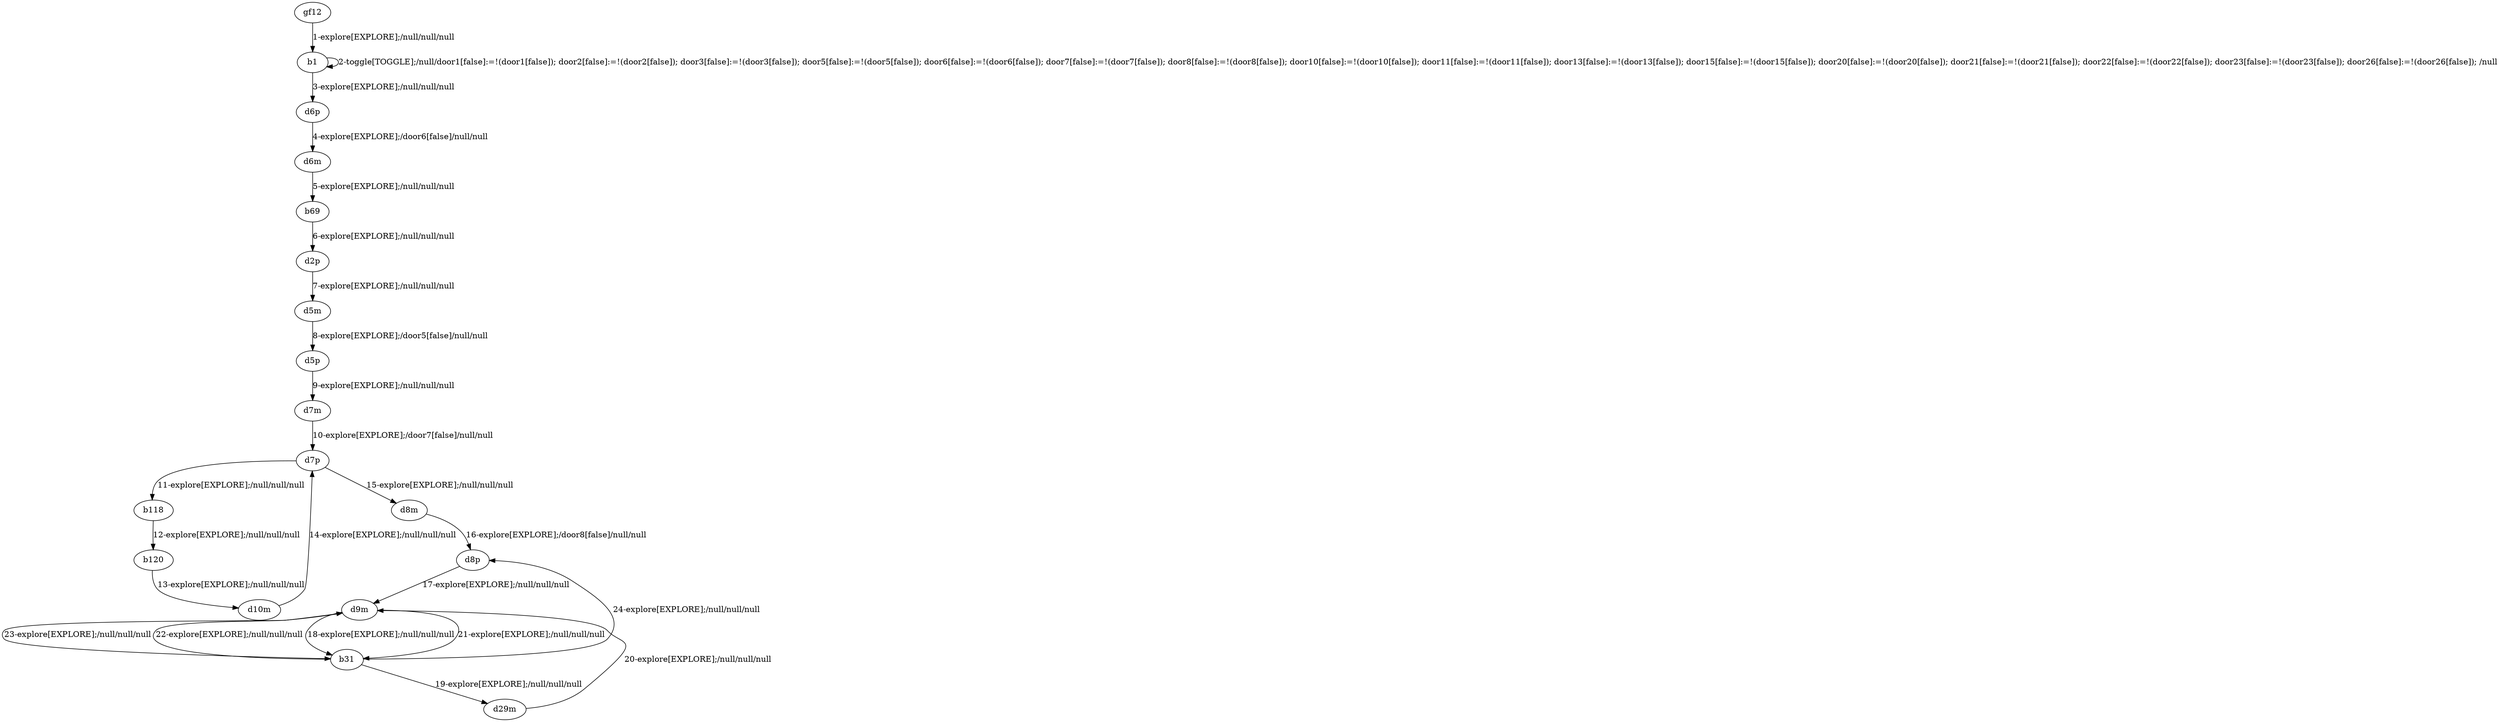 # Total number of goals covered by this test: 1
# b31 --> d8p

digraph g {
"gf12" -> "b1" [label = "1-explore[EXPLORE];/null/null/null"];
"b1" -> "b1" [label = "2-toggle[TOGGLE];/null/door1[false]:=!(door1[false]); door2[false]:=!(door2[false]); door3[false]:=!(door3[false]); door5[false]:=!(door5[false]); door6[false]:=!(door6[false]); door7[false]:=!(door7[false]); door8[false]:=!(door8[false]); door10[false]:=!(door10[false]); door11[false]:=!(door11[false]); door13[false]:=!(door13[false]); door15[false]:=!(door15[false]); door20[false]:=!(door20[false]); door21[false]:=!(door21[false]); door22[false]:=!(door22[false]); door23[false]:=!(door23[false]); door26[false]:=!(door26[false]); /null"];
"b1" -> "d6p" [label = "3-explore[EXPLORE];/null/null/null"];
"d6p" -> "d6m" [label = "4-explore[EXPLORE];/door6[false]/null/null"];
"d6m" -> "b69" [label = "5-explore[EXPLORE];/null/null/null"];
"b69" -> "d2p" [label = "6-explore[EXPLORE];/null/null/null"];
"d2p" -> "d5m" [label = "7-explore[EXPLORE];/null/null/null"];
"d5m" -> "d5p" [label = "8-explore[EXPLORE];/door5[false]/null/null"];
"d5p" -> "d7m" [label = "9-explore[EXPLORE];/null/null/null"];
"d7m" -> "d7p" [label = "10-explore[EXPLORE];/door7[false]/null/null"];
"d7p" -> "b118" [label = "11-explore[EXPLORE];/null/null/null"];
"b118" -> "b120" [label = "12-explore[EXPLORE];/null/null/null"];
"b120" -> "d10m" [label = "13-explore[EXPLORE];/null/null/null"];
"d10m" -> "d7p" [label = "14-explore[EXPLORE];/null/null/null"];
"d7p" -> "d8m" [label = "15-explore[EXPLORE];/null/null/null"];
"d8m" -> "d8p" [label = "16-explore[EXPLORE];/door8[false]/null/null"];
"d8p" -> "d9m" [label = "17-explore[EXPLORE];/null/null/null"];
"d9m" -> "b31" [label = "18-explore[EXPLORE];/null/null/null"];
"b31" -> "d29m" [label = "19-explore[EXPLORE];/null/null/null"];
"d29m" -> "d9m" [label = "20-explore[EXPLORE];/null/null/null"];
"d9m" -> "b31" [label = "21-explore[EXPLORE];/null/null/null"];
"b31" -> "d9m" [label = "22-explore[EXPLORE];/null/null/null"];
"d9m" -> "b31" [label = "23-explore[EXPLORE];/null/null/null"];
"b31" -> "d8p" [label = "24-explore[EXPLORE];/null/null/null"];
}